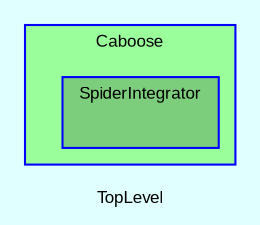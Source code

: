 digraph TopLevel {
    compound = true
    bgcolor = lightcyan1
    fontname = Arial
    fontsize = 8
    label = "TopLevel"
    node [
        fontname = Arial,
        fontsize = 8,
        color = black
    ]

    subgraph cluster_Caboose {
        fillcolor = palegreen1
        URL = "classes/Caboose.html"
        fontname = Arial
        color = blue
        label = "Caboose"
        style = filled
        Caboose [
            shape = plaintext,
            height = 0.01,
            width = 0.01,
            label = ""
        ]

        subgraph cluster_Caboose__SpiderIntegrator {
            fillcolor = palegreen3
            URL = "classes/Caboose/SpiderIntegrator.html"
            fontname = Arial
            color = blue
            label = "SpiderIntegrator"
            style = filled
            Caboose__SpiderIntegrator [
                shape = plaintext,
                height = 0.01,
                width = 0.75,
                label = ""
            ]

        }

    }

}

